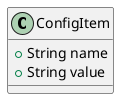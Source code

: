 @startuml
'https://plantuml.com/class-diagram

class ConfigItem {
+String name
+String value
}

@enduml